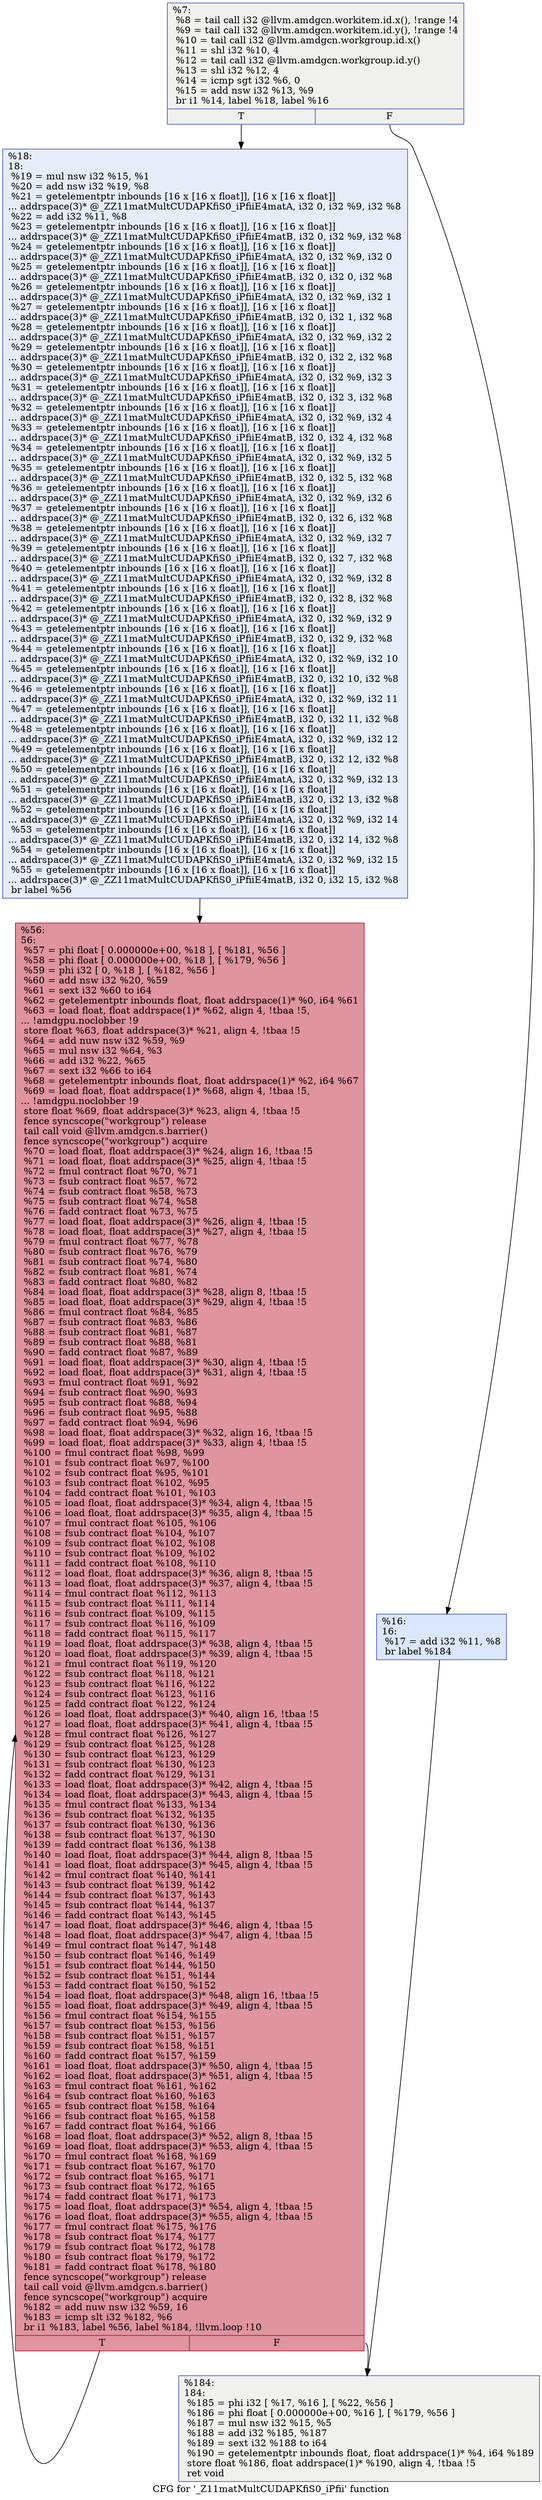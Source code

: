 digraph "CFG for '_Z11matMultCUDAPKfiS0_iPfii' function" {
	label="CFG for '_Z11matMultCUDAPKfiS0_iPfii' function";

	Node0x5e82aa0 [shape=record,color="#3d50c3ff", style=filled, fillcolor="#dedcdb70",label="{%7:\l  %8 = tail call i32 @llvm.amdgcn.workitem.id.x(), !range !4\l  %9 = tail call i32 @llvm.amdgcn.workitem.id.y(), !range !4\l  %10 = tail call i32 @llvm.amdgcn.workgroup.id.x()\l  %11 = shl i32 %10, 4\l  %12 = tail call i32 @llvm.amdgcn.workgroup.id.y()\l  %13 = shl i32 %12, 4\l  %14 = icmp sgt i32 %6, 0\l  %15 = add nsw i32 %13, %9\l  br i1 %14, label %18, label %16\l|{<s0>T|<s1>F}}"];
	Node0x5e82aa0:s0 -> Node0x5e84cd0;
	Node0x5e82aa0:s1 -> Node0x5e84d60;
	Node0x5e84d60 [shape=record,color="#3d50c3ff", style=filled, fillcolor="#aec9fc70",label="{%16:\l16:                                               \l  %17 = add i32 %11, %8\l  br label %184\l}"];
	Node0x5e84d60 -> Node0x5e84fb0;
	Node0x5e84cd0 [shape=record,color="#3d50c3ff", style=filled, fillcolor="#c7d7f070",label="{%18:\l18:                                               \l  %19 = mul nsw i32 %15, %1\l  %20 = add nsw i32 %19, %8\l  %21 = getelementptr inbounds [16 x [16 x float]], [16 x [16 x float]]\l... addrspace(3)* @_ZZ11matMultCUDAPKfiS0_iPfiiE4matA, i32 0, i32 %9, i32 %8\l  %22 = add i32 %11, %8\l  %23 = getelementptr inbounds [16 x [16 x float]], [16 x [16 x float]]\l... addrspace(3)* @_ZZ11matMultCUDAPKfiS0_iPfiiE4matB, i32 0, i32 %9, i32 %8\l  %24 = getelementptr inbounds [16 x [16 x float]], [16 x [16 x float]]\l... addrspace(3)* @_ZZ11matMultCUDAPKfiS0_iPfiiE4matA, i32 0, i32 %9, i32 0\l  %25 = getelementptr inbounds [16 x [16 x float]], [16 x [16 x float]]\l... addrspace(3)* @_ZZ11matMultCUDAPKfiS0_iPfiiE4matB, i32 0, i32 0, i32 %8\l  %26 = getelementptr inbounds [16 x [16 x float]], [16 x [16 x float]]\l... addrspace(3)* @_ZZ11matMultCUDAPKfiS0_iPfiiE4matA, i32 0, i32 %9, i32 1\l  %27 = getelementptr inbounds [16 x [16 x float]], [16 x [16 x float]]\l... addrspace(3)* @_ZZ11matMultCUDAPKfiS0_iPfiiE4matB, i32 0, i32 1, i32 %8\l  %28 = getelementptr inbounds [16 x [16 x float]], [16 x [16 x float]]\l... addrspace(3)* @_ZZ11matMultCUDAPKfiS0_iPfiiE4matA, i32 0, i32 %9, i32 2\l  %29 = getelementptr inbounds [16 x [16 x float]], [16 x [16 x float]]\l... addrspace(3)* @_ZZ11matMultCUDAPKfiS0_iPfiiE4matB, i32 0, i32 2, i32 %8\l  %30 = getelementptr inbounds [16 x [16 x float]], [16 x [16 x float]]\l... addrspace(3)* @_ZZ11matMultCUDAPKfiS0_iPfiiE4matA, i32 0, i32 %9, i32 3\l  %31 = getelementptr inbounds [16 x [16 x float]], [16 x [16 x float]]\l... addrspace(3)* @_ZZ11matMultCUDAPKfiS0_iPfiiE4matB, i32 0, i32 3, i32 %8\l  %32 = getelementptr inbounds [16 x [16 x float]], [16 x [16 x float]]\l... addrspace(3)* @_ZZ11matMultCUDAPKfiS0_iPfiiE4matA, i32 0, i32 %9, i32 4\l  %33 = getelementptr inbounds [16 x [16 x float]], [16 x [16 x float]]\l... addrspace(3)* @_ZZ11matMultCUDAPKfiS0_iPfiiE4matB, i32 0, i32 4, i32 %8\l  %34 = getelementptr inbounds [16 x [16 x float]], [16 x [16 x float]]\l... addrspace(3)* @_ZZ11matMultCUDAPKfiS0_iPfiiE4matA, i32 0, i32 %9, i32 5\l  %35 = getelementptr inbounds [16 x [16 x float]], [16 x [16 x float]]\l... addrspace(3)* @_ZZ11matMultCUDAPKfiS0_iPfiiE4matB, i32 0, i32 5, i32 %8\l  %36 = getelementptr inbounds [16 x [16 x float]], [16 x [16 x float]]\l... addrspace(3)* @_ZZ11matMultCUDAPKfiS0_iPfiiE4matA, i32 0, i32 %9, i32 6\l  %37 = getelementptr inbounds [16 x [16 x float]], [16 x [16 x float]]\l... addrspace(3)* @_ZZ11matMultCUDAPKfiS0_iPfiiE4matB, i32 0, i32 6, i32 %8\l  %38 = getelementptr inbounds [16 x [16 x float]], [16 x [16 x float]]\l... addrspace(3)* @_ZZ11matMultCUDAPKfiS0_iPfiiE4matA, i32 0, i32 %9, i32 7\l  %39 = getelementptr inbounds [16 x [16 x float]], [16 x [16 x float]]\l... addrspace(3)* @_ZZ11matMultCUDAPKfiS0_iPfiiE4matB, i32 0, i32 7, i32 %8\l  %40 = getelementptr inbounds [16 x [16 x float]], [16 x [16 x float]]\l... addrspace(3)* @_ZZ11matMultCUDAPKfiS0_iPfiiE4matA, i32 0, i32 %9, i32 8\l  %41 = getelementptr inbounds [16 x [16 x float]], [16 x [16 x float]]\l... addrspace(3)* @_ZZ11matMultCUDAPKfiS0_iPfiiE4matB, i32 0, i32 8, i32 %8\l  %42 = getelementptr inbounds [16 x [16 x float]], [16 x [16 x float]]\l... addrspace(3)* @_ZZ11matMultCUDAPKfiS0_iPfiiE4matA, i32 0, i32 %9, i32 9\l  %43 = getelementptr inbounds [16 x [16 x float]], [16 x [16 x float]]\l... addrspace(3)* @_ZZ11matMultCUDAPKfiS0_iPfiiE4matB, i32 0, i32 9, i32 %8\l  %44 = getelementptr inbounds [16 x [16 x float]], [16 x [16 x float]]\l... addrspace(3)* @_ZZ11matMultCUDAPKfiS0_iPfiiE4matA, i32 0, i32 %9, i32 10\l  %45 = getelementptr inbounds [16 x [16 x float]], [16 x [16 x float]]\l... addrspace(3)* @_ZZ11matMultCUDAPKfiS0_iPfiiE4matB, i32 0, i32 10, i32 %8\l  %46 = getelementptr inbounds [16 x [16 x float]], [16 x [16 x float]]\l... addrspace(3)* @_ZZ11matMultCUDAPKfiS0_iPfiiE4matA, i32 0, i32 %9, i32 11\l  %47 = getelementptr inbounds [16 x [16 x float]], [16 x [16 x float]]\l... addrspace(3)* @_ZZ11matMultCUDAPKfiS0_iPfiiE4matB, i32 0, i32 11, i32 %8\l  %48 = getelementptr inbounds [16 x [16 x float]], [16 x [16 x float]]\l... addrspace(3)* @_ZZ11matMultCUDAPKfiS0_iPfiiE4matA, i32 0, i32 %9, i32 12\l  %49 = getelementptr inbounds [16 x [16 x float]], [16 x [16 x float]]\l... addrspace(3)* @_ZZ11matMultCUDAPKfiS0_iPfiiE4matB, i32 0, i32 12, i32 %8\l  %50 = getelementptr inbounds [16 x [16 x float]], [16 x [16 x float]]\l... addrspace(3)* @_ZZ11matMultCUDAPKfiS0_iPfiiE4matA, i32 0, i32 %9, i32 13\l  %51 = getelementptr inbounds [16 x [16 x float]], [16 x [16 x float]]\l... addrspace(3)* @_ZZ11matMultCUDAPKfiS0_iPfiiE4matB, i32 0, i32 13, i32 %8\l  %52 = getelementptr inbounds [16 x [16 x float]], [16 x [16 x float]]\l... addrspace(3)* @_ZZ11matMultCUDAPKfiS0_iPfiiE4matA, i32 0, i32 %9, i32 14\l  %53 = getelementptr inbounds [16 x [16 x float]], [16 x [16 x float]]\l... addrspace(3)* @_ZZ11matMultCUDAPKfiS0_iPfiiE4matB, i32 0, i32 14, i32 %8\l  %54 = getelementptr inbounds [16 x [16 x float]], [16 x [16 x float]]\l... addrspace(3)* @_ZZ11matMultCUDAPKfiS0_iPfiiE4matA, i32 0, i32 %9, i32 15\l  %55 = getelementptr inbounds [16 x [16 x float]], [16 x [16 x float]]\l... addrspace(3)* @_ZZ11matMultCUDAPKfiS0_iPfiiE4matB, i32 0, i32 15, i32 %8\l  br label %56\l}"];
	Node0x5e84cd0 -> Node0x5e851f0;
	Node0x5e851f0 [shape=record,color="#b70d28ff", style=filled, fillcolor="#b70d2870",label="{%56:\l56:                                               \l  %57 = phi float [ 0.000000e+00, %18 ], [ %181, %56 ]\l  %58 = phi float [ 0.000000e+00, %18 ], [ %179, %56 ]\l  %59 = phi i32 [ 0, %18 ], [ %182, %56 ]\l  %60 = add nsw i32 %20, %59\l  %61 = sext i32 %60 to i64\l  %62 = getelementptr inbounds float, float addrspace(1)* %0, i64 %61\l  %63 = load float, float addrspace(1)* %62, align 4, !tbaa !5,\l... !amdgpu.noclobber !9\l  store float %63, float addrspace(3)* %21, align 4, !tbaa !5\l  %64 = add nuw nsw i32 %59, %9\l  %65 = mul nsw i32 %64, %3\l  %66 = add i32 %22, %65\l  %67 = sext i32 %66 to i64\l  %68 = getelementptr inbounds float, float addrspace(1)* %2, i64 %67\l  %69 = load float, float addrspace(1)* %68, align 4, !tbaa !5,\l... !amdgpu.noclobber !9\l  store float %69, float addrspace(3)* %23, align 4, !tbaa !5\l  fence syncscope(\"workgroup\") release\l  tail call void @llvm.amdgcn.s.barrier()\l  fence syncscope(\"workgroup\") acquire\l  %70 = load float, float addrspace(3)* %24, align 16, !tbaa !5\l  %71 = load float, float addrspace(3)* %25, align 4, !tbaa !5\l  %72 = fmul contract float %70, %71\l  %73 = fsub contract float %57, %72\l  %74 = fsub contract float %58, %73\l  %75 = fsub contract float %74, %58\l  %76 = fadd contract float %73, %75\l  %77 = load float, float addrspace(3)* %26, align 4, !tbaa !5\l  %78 = load float, float addrspace(3)* %27, align 4, !tbaa !5\l  %79 = fmul contract float %77, %78\l  %80 = fsub contract float %76, %79\l  %81 = fsub contract float %74, %80\l  %82 = fsub contract float %81, %74\l  %83 = fadd contract float %80, %82\l  %84 = load float, float addrspace(3)* %28, align 8, !tbaa !5\l  %85 = load float, float addrspace(3)* %29, align 4, !tbaa !5\l  %86 = fmul contract float %84, %85\l  %87 = fsub contract float %83, %86\l  %88 = fsub contract float %81, %87\l  %89 = fsub contract float %88, %81\l  %90 = fadd contract float %87, %89\l  %91 = load float, float addrspace(3)* %30, align 4, !tbaa !5\l  %92 = load float, float addrspace(3)* %31, align 4, !tbaa !5\l  %93 = fmul contract float %91, %92\l  %94 = fsub contract float %90, %93\l  %95 = fsub contract float %88, %94\l  %96 = fsub contract float %95, %88\l  %97 = fadd contract float %94, %96\l  %98 = load float, float addrspace(3)* %32, align 16, !tbaa !5\l  %99 = load float, float addrspace(3)* %33, align 4, !tbaa !5\l  %100 = fmul contract float %98, %99\l  %101 = fsub contract float %97, %100\l  %102 = fsub contract float %95, %101\l  %103 = fsub contract float %102, %95\l  %104 = fadd contract float %101, %103\l  %105 = load float, float addrspace(3)* %34, align 4, !tbaa !5\l  %106 = load float, float addrspace(3)* %35, align 4, !tbaa !5\l  %107 = fmul contract float %105, %106\l  %108 = fsub contract float %104, %107\l  %109 = fsub contract float %102, %108\l  %110 = fsub contract float %109, %102\l  %111 = fadd contract float %108, %110\l  %112 = load float, float addrspace(3)* %36, align 8, !tbaa !5\l  %113 = load float, float addrspace(3)* %37, align 4, !tbaa !5\l  %114 = fmul contract float %112, %113\l  %115 = fsub contract float %111, %114\l  %116 = fsub contract float %109, %115\l  %117 = fsub contract float %116, %109\l  %118 = fadd contract float %115, %117\l  %119 = load float, float addrspace(3)* %38, align 4, !tbaa !5\l  %120 = load float, float addrspace(3)* %39, align 4, !tbaa !5\l  %121 = fmul contract float %119, %120\l  %122 = fsub contract float %118, %121\l  %123 = fsub contract float %116, %122\l  %124 = fsub contract float %123, %116\l  %125 = fadd contract float %122, %124\l  %126 = load float, float addrspace(3)* %40, align 16, !tbaa !5\l  %127 = load float, float addrspace(3)* %41, align 4, !tbaa !5\l  %128 = fmul contract float %126, %127\l  %129 = fsub contract float %125, %128\l  %130 = fsub contract float %123, %129\l  %131 = fsub contract float %130, %123\l  %132 = fadd contract float %129, %131\l  %133 = load float, float addrspace(3)* %42, align 4, !tbaa !5\l  %134 = load float, float addrspace(3)* %43, align 4, !tbaa !5\l  %135 = fmul contract float %133, %134\l  %136 = fsub contract float %132, %135\l  %137 = fsub contract float %130, %136\l  %138 = fsub contract float %137, %130\l  %139 = fadd contract float %136, %138\l  %140 = load float, float addrspace(3)* %44, align 8, !tbaa !5\l  %141 = load float, float addrspace(3)* %45, align 4, !tbaa !5\l  %142 = fmul contract float %140, %141\l  %143 = fsub contract float %139, %142\l  %144 = fsub contract float %137, %143\l  %145 = fsub contract float %144, %137\l  %146 = fadd contract float %143, %145\l  %147 = load float, float addrspace(3)* %46, align 4, !tbaa !5\l  %148 = load float, float addrspace(3)* %47, align 4, !tbaa !5\l  %149 = fmul contract float %147, %148\l  %150 = fsub contract float %146, %149\l  %151 = fsub contract float %144, %150\l  %152 = fsub contract float %151, %144\l  %153 = fadd contract float %150, %152\l  %154 = load float, float addrspace(3)* %48, align 16, !tbaa !5\l  %155 = load float, float addrspace(3)* %49, align 4, !tbaa !5\l  %156 = fmul contract float %154, %155\l  %157 = fsub contract float %153, %156\l  %158 = fsub contract float %151, %157\l  %159 = fsub contract float %158, %151\l  %160 = fadd contract float %157, %159\l  %161 = load float, float addrspace(3)* %50, align 4, !tbaa !5\l  %162 = load float, float addrspace(3)* %51, align 4, !tbaa !5\l  %163 = fmul contract float %161, %162\l  %164 = fsub contract float %160, %163\l  %165 = fsub contract float %158, %164\l  %166 = fsub contract float %165, %158\l  %167 = fadd contract float %164, %166\l  %168 = load float, float addrspace(3)* %52, align 8, !tbaa !5\l  %169 = load float, float addrspace(3)* %53, align 4, !tbaa !5\l  %170 = fmul contract float %168, %169\l  %171 = fsub contract float %167, %170\l  %172 = fsub contract float %165, %171\l  %173 = fsub contract float %172, %165\l  %174 = fadd contract float %171, %173\l  %175 = load float, float addrspace(3)* %54, align 4, !tbaa !5\l  %176 = load float, float addrspace(3)* %55, align 4, !tbaa !5\l  %177 = fmul contract float %175, %176\l  %178 = fsub contract float %174, %177\l  %179 = fsub contract float %172, %178\l  %180 = fsub contract float %179, %172\l  %181 = fadd contract float %178, %180\l  fence syncscope(\"workgroup\") release\l  tail call void @llvm.amdgcn.s.barrier()\l  fence syncscope(\"workgroup\") acquire\l  %182 = add nuw nsw i32 %59, 16\l  %183 = icmp slt i32 %182, %6\l  br i1 %183, label %56, label %184, !llvm.loop !10\l|{<s0>T|<s1>F}}"];
	Node0x5e851f0:s0 -> Node0x5e851f0;
	Node0x5e851f0:s1 -> Node0x5e84fb0;
	Node0x5e84fb0 [shape=record,color="#3d50c3ff", style=filled, fillcolor="#dedcdb70",label="{%184:\l184:                                              \l  %185 = phi i32 [ %17, %16 ], [ %22, %56 ]\l  %186 = phi float [ 0.000000e+00, %16 ], [ %179, %56 ]\l  %187 = mul nsw i32 %15, %5\l  %188 = add i32 %185, %187\l  %189 = sext i32 %188 to i64\l  %190 = getelementptr inbounds float, float addrspace(1)* %4, i64 %189\l  store float %186, float addrspace(1)* %190, align 4, !tbaa !5\l  ret void\l}"];
}
